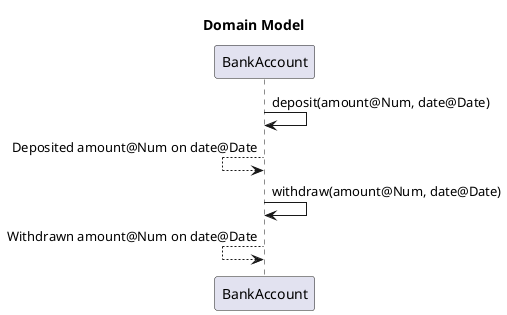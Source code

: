@startuml Bank
title Domain Model
BankAccount -> BankAccount: deposit(amount@Num, date@Date)
BankAccount <-- BankAccount: Deposited amount@Num on date@Date
BankAccount -> BankAccount: withdraw(amount@Num, date@Date)
BankAccount <-- BankAccount: Withdrawn amount@Num on date@Date


@enduml